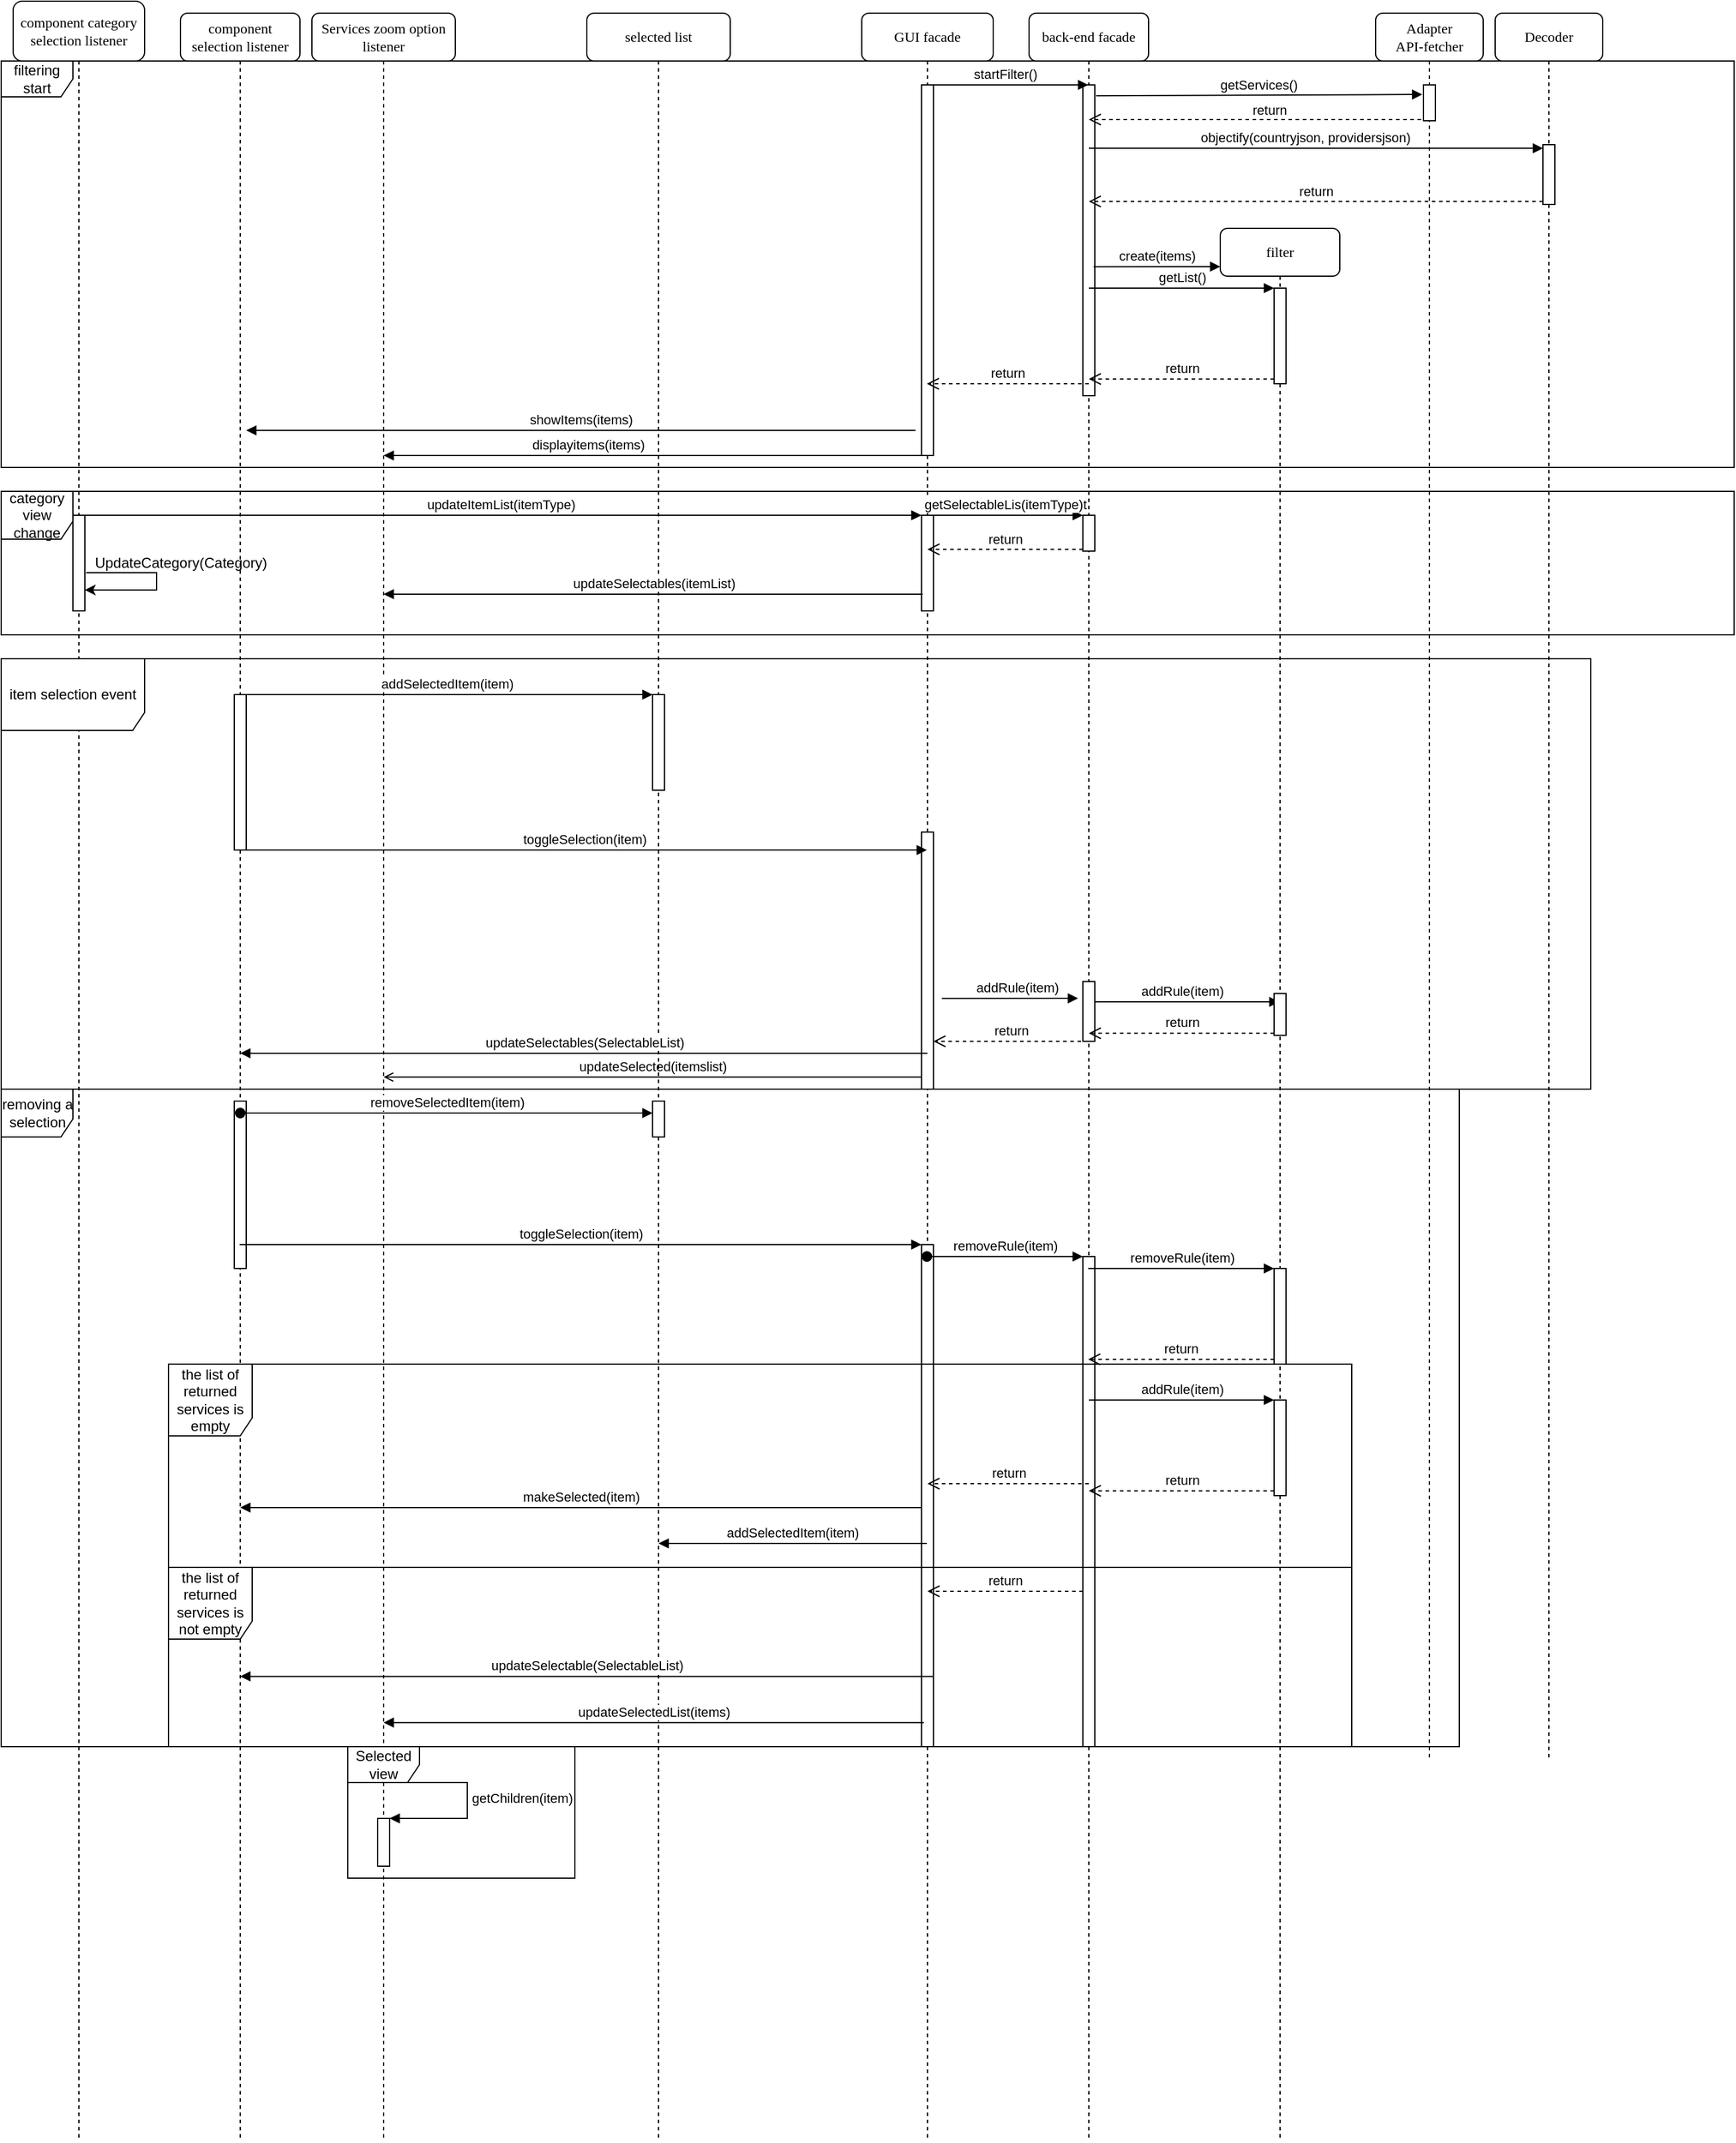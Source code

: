 <mxfile version="18.2.0" type="github">
  <diagram name="Page-1" id="13e1069c-82ec-6db2-03f1-153e76fe0fe0">
    <mxGraphModel dx="2276" dy="517" grid="1" gridSize="10" guides="1" tooltips="1" connect="1" arrows="1" fold="1" page="1" pageScale="1" pageWidth="1100" pageHeight="850" background="none" math="0" shadow="0">
      <root>
        <mxCell id="0" />
        <mxCell id="1" parent="0" />
        <mxCell id="7baba1c4bc27f4b0-2" value="Services zoom option listener" style="shape=umlLifeline;perimeter=lifelinePerimeter;whiteSpace=wrap;html=1;container=1;collapsible=0;recursiveResize=0;outlineConnect=0;rounded=1;shadow=0;comic=0;labelBackgroundColor=none;strokeWidth=1;fontFamily=Verdana;fontSize=12;align=center;" parent="1" vertex="1">
          <mxGeometry x="70" y="500" width="120" height="1780" as="geometry" />
        </mxCell>
        <mxCell id="rIxlhnQxZbPpuqp4VgZC-11" value="" style="html=1;points=[];perimeter=orthogonalPerimeter;" vertex="1" parent="7baba1c4bc27f4b0-2">
          <mxGeometry x="55" y="1510" width="10" height="40" as="geometry" />
        </mxCell>
        <mxCell id="rIxlhnQxZbPpuqp4VgZC-12" value="getChildren(item)" style="edgeStyle=orthogonalEdgeStyle;html=1;align=left;spacingLeft=2;endArrow=block;rounded=0;entryX=1;entryY=0;" edge="1" target="rIxlhnQxZbPpuqp4VgZC-11" parent="7baba1c4bc27f4b0-2" source="7baba1c4bc27f4b0-2">
          <mxGeometry relative="1" as="geometry">
            <mxPoint x="320" y="1480" as="sourcePoint" />
            <Array as="points">
              <mxPoint x="130" y="1480" />
              <mxPoint x="130" y="1510" />
            </Array>
          </mxGeometry>
        </mxCell>
        <mxCell id="7baba1c4bc27f4b0-3" value="selected list" style="shape=umlLifeline;perimeter=lifelinePerimeter;whiteSpace=wrap;html=1;container=1;collapsible=0;recursiveResize=0;outlineConnect=0;rounded=1;shadow=0;comic=0;labelBackgroundColor=none;strokeWidth=1;fontFamily=Verdana;fontSize=12;align=center;" parent="1" vertex="1">
          <mxGeometry x="300" y="500" width="120" height="1780" as="geometry" />
        </mxCell>
        <mxCell id="A2il4XtOZDyBoMQwtoZe-37" value="" style="html=1;points=[];perimeter=orthogonalPerimeter;" parent="7baba1c4bc27f4b0-3" vertex="1">
          <mxGeometry x="55" y="570" width="10" height="80" as="geometry" />
        </mxCell>
        <mxCell id="DnMo0Ate2NdBYwA-RyRV-13" value="" style="html=1;points=[];perimeter=orthogonalPerimeter;" parent="7baba1c4bc27f4b0-3" vertex="1">
          <mxGeometry x="55" y="910" width="10" height="30" as="geometry" />
        </mxCell>
        <mxCell id="7baba1c4bc27f4b0-4" value="GUI facade" style="shape=umlLifeline;perimeter=lifelinePerimeter;whiteSpace=wrap;html=1;container=1;collapsible=0;recursiveResize=0;outlineConnect=0;rounded=1;shadow=0;comic=0;labelBackgroundColor=none;strokeWidth=1;fontFamily=Verdana;fontSize=12;align=center;" parent="1" vertex="1">
          <mxGeometry x="530" y="500" width="110" height="1780" as="geometry" />
        </mxCell>
        <mxCell id="A2il4XtOZDyBoMQwtoZe-4" value="" style="rounded=0;whiteSpace=wrap;html=1;" parent="7baba1c4bc27f4b0-4" vertex="1">
          <mxGeometry x="50" y="60" width="10" height="310" as="geometry" />
        </mxCell>
        <mxCell id="A2il4XtOZDyBoMQwtoZe-42" value="" style="html=1;points=[];perimeter=orthogonalPerimeter;" parent="7baba1c4bc27f4b0-4" vertex="1">
          <mxGeometry x="50" y="685" width="10" height="215" as="geometry" />
        </mxCell>
        <mxCell id="DnMo0Ate2NdBYwA-RyRV-2" value="" style="html=1;points=[];perimeter=orthogonalPerimeter;" parent="7baba1c4bc27f4b0-4" vertex="1">
          <mxGeometry x="50" y="1030" width="10" height="420" as="geometry" />
        </mxCell>
        <mxCell id="DnMo0Ate2NdBYwA-RyRV-22" value="makeSelected(item)" style="html=1;verticalAlign=bottom;endArrow=block;rounded=0;" parent="7baba1c4bc27f4b0-4" target="7baba1c4bc27f4b0-8" edge="1">
          <mxGeometry width="80" relative="1" as="geometry">
            <mxPoint x="50" y="1250" as="sourcePoint" />
            <mxPoint x="-30" y="1250" as="targetPoint" />
          </mxGeometry>
        </mxCell>
        <mxCell id="rIxlhnQxZbPpuqp4VgZC-2" value="" style="html=1;points=[];perimeter=orthogonalPerimeter;" vertex="1" parent="7baba1c4bc27f4b0-4">
          <mxGeometry x="50" y="420" width="10" height="80" as="geometry" />
        </mxCell>
        <mxCell id="7baba1c4bc27f4b0-5" value="back-end facade" style="shape=umlLifeline;perimeter=lifelinePerimeter;whiteSpace=wrap;html=1;container=1;collapsible=0;recursiveResize=0;outlineConnect=0;rounded=1;shadow=0;comic=0;labelBackgroundColor=none;strokeWidth=1;fontFamily=Verdana;fontSize=12;align=center;" parent="1" vertex="1">
          <mxGeometry x="670" y="500" width="100" height="1780" as="geometry" />
        </mxCell>
        <mxCell id="A2il4XtOZDyBoMQwtoZe-20" value="" style="html=1;points=[];perimeter=orthogonalPerimeter;" parent="7baba1c4bc27f4b0-5" vertex="1">
          <mxGeometry x="45" y="60" width="10" height="260" as="geometry" />
        </mxCell>
        <mxCell id="_kfR-0WJ66qb-hTr2rVh-1" value="addRule(item)" style="html=1;verticalAlign=bottom;endArrow=block;rounded=0;" parent="7baba1c4bc27f4b0-5" target="7baba1c4bc27f4b0-6" edge="1">
          <mxGeometry width="80" relative="1" as="geometry">
            <mxPoint x="45" y="827" as="sourcePoint" />
            <mxPoint x="125" y="827" as="targetPoint" />
          </mxGeometry>
        </mxCell>
        <mxCell id="_kfR-0WJ66qb-hTr2rVh-4" value="" style="html=1;points=[];perimeter=orthogonalPerimeter;" parent="7baba1c4bc27f4b0-5" vertex="1">
          <mxGeometry x="45" y="810" width="10" height="50" as="geometry" />
        </mxCell>
        <mxCell id="DnMo0Ate2NdBYwA-RyRV-5" value="" style="html=1;points=[];perimeter=orthogonalPerimeter;" parent="7baba1c4bc27f4b0-5" vertex="1">
          <mxGeometry x="45" y="1040" width="10" height="410" as="geometry" />
        </mxCell>
        <mxCell id="DnMo0Ate2NdBYwA-RyRV-26" value="return" style="html=1;verticalAlign=bottom;endArrow=open;dashed=1;endSize=8;rounded=0;" parent="7baba1c4bc27f4b0-5" target="7baba1c4bc27f4b0-4" edge="1">
          <mxGeometry relative="1" as="geometry">
            <mxPoint x="45" y="1320" as="sourcePoint" />
            <mxPoint x="-35" y="1320" as="targetPoint" />
          </mxGeometry>
        </mxCell>
        <mxCell id="rIxlhnQxZbPpuqp4VgZC-5" value="" style="html=1;points=[];perimeter=orthogonalPerimeter;" vertex="1" parent="7baba1c4bc27f4b0-5">
          <mxGeometry x="45" y="420" width="10" height="30" as="geometry" />
        </mxCell>
        <mxCell id="7baba1c4bc27f4b0-6" value="filter" style="shape=umlLifeline;perimeter=lifelinePerimeter;whiteSpace=wrap;html=1;container=1;collapsible=0;recursiveResize=0;outlineConnect=0;rounded=1;shadow=0;comic=0;labelBackgroundColor=none;strokeWidth=1;fontFamily=Verdana;fontSize=12;align=center;" parent="1" vertex="1">
          <mxGeometry x="830" y="680" width="100" height="1600" as="geometry" />
        </mxCell>
        <mxCell id="A2il4XtOZDyBoMQwtoZe-17" value="" style="html=1;points=[];perimeter=orthogonalPerimeter;" parent="7baba1c4bc27f4b0-6" vertex="1">
          <mxGeometry x="45" y="50" width="10" height="80" as="geometry" />
        </mxCell>
        <mxCell id="A2il4XtOZDyBoMQwtoZe-50" value="" style="html=1;points=[];perimeter=orthogonalPerimeter;" parent="7baba1c4bc27f4b0-6" vertex="1">
          <mxGeometry x="45" y="640" width="10" height="35" as="geometry" />
        </mxCell>
        <mxCell id="DnMo0Ate2NdBYwA-RyRV-9" value="" style="html=1;points=[];perimeter=orthogonalPerimeter;" parent="7baba1c4bc27f4b0-6" vertex="1">
          <mxGeometry x="45" y="870" width="10" height="80" as="geometry" />
        </mxCell>
        <mxCell id="DnMo0Ate2NdBYwA-RyRV-18" value="" style="html=1;points=[];perimeter=orthogonalPerimeter;" parent="7baba1c4bc27f4b0-6" vertex="1">
          <mxGeometry x="45" y="980" width="10" height="80" as="geometry" />
        </mxCell>
        <mxCell id="7baba1c4bc27f4b0-7" value="&lt;div&gt;Adapter&lt;/div&gt;&lt;div&gt;API-fetcher&lt;/div&gt;" style="shape=umlLifeline;perimeter=lifelinePerimeter;whiteSpace=wrap;html=1;container=1;collapsible=0;recursiveResize=0;outlineConnect=0;rounded=1;shadow=0;comic=0;labelBackgroundColor=none;strokeWidth=1;fontFamily=Verdana;fontSize=12;align=center;" parent="1" vertex="1">
          <mxGeometry x="960" y="500" width="90" height="1460" as="geometry" />
        </mxCell>
        <mxCell id="A2il4XtOZDyBoMQwtoZe-36" value="" style="html=1;points=[];perimeter=orthogonalPerimeter;" parent="7baba1c4bc27f4b0-7" vertex="1">
          <mxGeometry x="40" y="60" width="10" height="30" as="geometry" />
        </mxCell>
        <mxCell id="7baba1c4bc27f4b0-8" value="component selection listener" style="shape=umlLifeline;perimeter=lifelinePerimeter;whiteSpace=wrap;html=1;container=1;collapsible=0;recursiveResize=0;outlineConnect=0;rounded=1;shadow=0;comic=0;labelBackgroundColor=none;strokeWidth=1;fontFamily=Verdana;fontSize=12;align=center;" parent="1" vertex="1">
          <mxGeometry x="-40" y="500" width="100" height="1780" as="geometry" />
        </mxCell>
        <mxCell id="A2il4XtOZDyBoMQwtoZe-40" value="" style="html=1;points=[];perimeter=orthogonalPerimeter;" parent="7baba1c4bc27f4b0-8" vertex="1">
          <mxGeometry x="45" y="570" width="10" height="130" as="geometry" />
        </mxCell>
        <mxCell id="DnMo0Ate2NdBYwA-RyRV-15" value="" style="html=1;points=[];perimeter=orthogonalPerimeter;" parent="7baba1c4bc27f4b0-8" vertex="1">
          <mxGeometry x="45" y="910" width="10" height="140" as="geometry" />
        </mxCell>
        <mxCell id="F9nA0inBSzudjQZXVVhW-46" value="return" style="html=1;verticalAlign=bottom;endArrow=open;dashed=1;endSize=8;rounded=0;exitX=-0.2;exitY=0.967;exitDx=0;exitDy=0;exitPerimeter=0;" parent="1" target="7baba1c4bc27f4b0-5" edge="1" source="A2il4XtOZDyBoMQwtoZe-36">
          <mxGeometry x="-0.081" y="1" relative="1" as="geometry">
            <mxPoint x="1010" y="650" as="sourcePoint" />
            <mxPoint x="900" y="650" as="targetPoint" />
            <Array as="points">
              <mxPoint x="960" y="589" />
            </Array>
            <mxPoint as="offset" />
          </mxGeometry>
        </mxCell>
        <mxCell id="F9nA0inBSzudjQZXVVhW-48" value="return" style="html=1;verticalAlign=bottom;endArrow=open;dashed=1;endSize=8;rounded=0;" parent="1" edge="1">
          <mxGeometry relative="1" as="geometry">
            <mxPoint x="720" y="810" as="sourcePoint" />
            <mxPoint x="584.5" y="810" as="targetPoint" />
          </mxGeometry>
        </mxCell>
        <mxCell id="F9nA0inBSzudjQZXVVhW-49" value="showItems(items)" style="html=1;verticalAlign=bottom;endArrow=block;rounded=0;" parent="1" edge="1">
          <mxGeometry width="80" relative="1" as="geometry">
            <mxPoint x="575" y="849" as="sourcePoint" />
            <mxPoint x="15" y="849" as="targetPoint" />
          </mxGeometry>
        </mxCell>
        <mxCell id="A2il4XtOZDyBoMQwtoZe-8" value="create(items)" style="html=1;verticalAlign=bottom;endArrow=block;rounded=0;exitX=0.9;exitY=0.585;exitDx=0;exitDy=0;exitPerimeter=0;" parent="1" source="A2il4XtOZDyBoMQwtoZe-20" edge="1">
          <mxGeometry width="80" relative="1" as="geometry">
            <mxPoint x="715" y="600" as="sourcePoint" />
            <mxPoint x="830" y="712" as="targetPoint" />
            <Array as="points">
              <mxPoint x="800" y="712" />
            </Array>
          </mxGeometry>
        </mxCell>
        <mxCell id="A2il4XtOZDyBoMQwtoZe-10" value="Decoder" style="shape=umlLifeline;perimeter=lifelinePerimeter;whiteSpace=wrap;html=1;container=1;collapsible=0;recursiveResize=0;outlineConnect=0;rounded=1;shadow=0;comic=0;labelBackgroundColor=none;strokeWidth=1;fontFamily=Verdana;fontSize=12;align=center;" parent="1" vertex="1">
          <mxGeometry x="1060" y="500" width="90" height="1460" as="geometry" />
        </mxCell>
        <mxCell id="A2il4XtOZDyBoMQwtoZe-13" value="" style="html=1;points=[];perimeter=orthogonalPerimeter;" parent="A2il4XtOZDyBoMQwtoZe-10" vertex="1">
          <mxGeometry x="40" y="110" width="10" height="50" as="geometry" />
        </mxCell>
        <mxCell id="A2il4XtOZDyBoMQwtoZe-14" value="objectify(countryjson, providersjson)" style="html=1;verticalAlign=bottom;endArrow=block;rounded=0;entryX=0;entryY=0.06;entryDx=0;entryDy=0;entryPerimeter=0;" parent="1" target="A2il4XtOZDyBoMQwtoZe-13" edge="1" source="7baba1c4bc27f4b0-5">
          <mxGeometry x="-0.051" relative="1" as="geometry">
            <mxPoint x="879.5" y="670" as="sourcePoint" />
            <mxPoint as="offset" />
          </mxGeometry>
        </mxCell>
        <mxCell id="A2il4XtOZDyBoMQwtoZe-15" value="return" style="html=1;verticalAlign=bottom;endArrow=open;dashed=1;endSize=8;exitX=0;exitY=0.95;rounded=0;" parent="1" source="A2il4XtOZDyBoMQwtoZe-13" target="7baba1c4bc27f4b0-5" edge="1">
          <mxGeometry relative="1" as="geometry">
            <mxPoint x="879.5" y="746" as="targetPoint" />
          </mxGeometry>
        </mxCell>
        <mxCell id="A2il4XtOZDyBoMQwtoZe-18" value="getList()" style="html=1;verticalAlign=bottom;endArrow=block;entryX=0;entryY=0;rounded=0;" parent="1" source="7baba1c4bc27f4b0-5" target="A2il4XtOZDyBoMQwtoZe-17" edge="1">
          <mxGeometry relative="1" as="geometry">
            <mxPoint x="805" y="740" as="sourcePoint" />
          </mxGeometry>
        </mxCell>
        <mxCell id="A2il4XtOZDyBoMQwtoZe-19" value="return" style="html=1;verticalAlign=bottom;endArrow=open;dashed=1;endSize=8;exitX=0;exitY=0.95;rounded=0;" parent="1" source="A2il4XtOZDyBoMQwtoZe-17" target="7baba1c4bc27f4b0-5" edge="1">
          <mxGeometry relative="1" as="geometry">
            <mxPoint x="805" y="816" as="targetPoint" />
          </mxGeometry>
        </mxCell>
        <mxCell id="A2il4XtOZDyBoMQwtoZe-22" value="component category selection listener" style="shape=umlLifeline;perimeter=lifelinePerimeter;whiteSpace=wrap;html=1;container=1;collapsible=0;recursiveResize=0;outlineConnect=0;rounded=1;shadow=0;comic=0;labelBackgroundColor=none;strokeWidth=1;fontFamily=Verdana;fontSize=12;align=center;size=50;" parent="1" vertex="1">
          <mxGeometry x="-180" y="490" width="110" height="1790" as="geometry" />
        </mxCell>
        <mxCell id="A2il4XtOZDyBoMQwtoZe-23" value="filtering start" style="shape=umlFrame;whiteSpace=wrap;html=1;" parent="1" vertex="1">
          <mxGeometry x="-190" y="540" width="1450" height="340" as="geometry" />
        </mxCell>
        <mxCell id="A2il4XtOZDyBoMQwtoZe-24" value="category view change" style="shape=umlFrame;whiteSpace=wrap;html=1;width=60;height=40;" parent="1" vertex="1">
          <mxGeometry x="-190" y="900" width="1450" height="120" as="geometry" />
        </mxCell>
        <mxCell id="A2il4XtOZDyBoMQwtoZe-25" value="" style="html=1;points=[];perimeter=orthogonalPerimeter;" parent="1" vertex="1">
          <mxGeometry x="-130" y="920" width="10" height="80" as="geometry" />
        </mxCell>
        <mxCell id="A2il4XtOZDyBoMQwtoZe-33" value="" style="edgeStyle=elbowEdgeStyle;elbow=horizontal;endArrow=classic;html=1;rounded=0;exitX=1.1;exitY=0.6;exitDx=0;exitDy=0;exitPerimeter=0;" parent="1" edge="1" source="A2il4XtOZDyBoMQwtoZe-25">
          <mxGeometry width="50" height="50" relative="1" as="geometry">
            <mxPoint x="-120" y="937.5" as="sourcePoint" />
            <mxPoint x="-120" y="982.5" as="targetPoint" />
            <Array as="points">
              <mxPoint x="-60" y="962.5" />
            </Array>
          </mxGeometry>
        </mxCell>
        <mxCell id="A2il4XtOZDyBoMQwtoZe-35" value="UpdateCategory(Category)" style="text;html=1;align=center;verticalAlign=middle;resizable=0;points=[];autosize=1;strokeColor=none;fillColor=none;" parent="1" vertex="1">
          <mxGeometry x="-120" y="950" width="160" height="20" as="geometry" />
        </mxCell>
        <mxCell id="A2il4XtOZDyBoMQwtoZe-38" value="addSelectedItem(item)" style="html=1;verticalAlign=bottom;endArrow=block;entryX=0;entryY=0;rounded=0;" parent="1" source="7baba1c4bc27f4b0-8" target="A2il4XtOZDyBoMQwtoZe-37" edge="1">
          <mxGeometry relative="1" as="geometry">
            <mxPoint x="280" y="1070" as="sourcePoint" />
          </mxGeometry>
        </mxCell>
        <mxCell id="A2il4XtOZDyBoMQwtoZe-41" value="toggleSelection(item)" style="html=1;verticalAlign=bottom;endArrow=block;rounded=0;" parent="1" target="7baba1c4bc27f4b0-4" edge="1">
          <mxGeometry width="80" relative="1" as="geometry">
            <mxPoint x="10" y="1200" as="sourcePoint" />
            <mxPoint x="90" y="1200" as="targetPoint" />
          </mxGeometry>
        </mxCell>
        <mxCell id="A2il4XtOZDyBoMQwtoZe-51" value="addRule(item)" style="html=1;verticalAlign=bottom;endArrow=block;rounded=0;exitX=1.7;exitY=0.647;exitDx=0;exitDy=0;exitPerimeter=0;entryX=-0.4;entryY=0.28;entryDx=0;entryDy=0;entryPerimeter=0;" parent="1" source="A2il4XtOZDyBoMQwtoZe-42" target="_kfR-0WJ66qb-hTr2rVh-4" edge="1">
          <mxGeometry x="0.105" relative="1" as="geometry">
            <mxPoint x="805" y="1275" as="sourcePoint" />
            <mxPoint as="offset" />
          </mxGeometry>
        </mxCell>
        <mxCell id="A2il4XtOZDyBoMQwtoZe-52" value="return" style="html=1;verticalAlign=bottom;endArrow=open;dashed=1;endSize=8;exitX=0;exitY=0.95;rounded=0;" parent="1" source="A2il4XtOZDyBoMQwtoZe-50" target="7baba1c4bc27f4b0-5" edge="1">
          <mxGeometry relative="1" as="geometry">
            <mxPoint x="805" y="1351" as="targetPoint" />
          </mxGeometry>
        </mxCell>
        <mxCell id="A2il4XtOZDyBoMQwtoZe-53" value="updateSelectables(SelectableList)" style="html=1;verticalAlign=bottom;endArrow=block;rounded=0;" parent="1" target="7baba1c4bc27f4b0-8" edge="1">
          <mxGeometry width="80" relative="1" as="geometry">
            <mxPoint x="585" y="1370" as="sourcePoint" />
            <mxPoint x="505" y="1370" as="targetPoint" />
          </mxGeometry>
        </mxCell>
        <mxCell id="A2il4XtOZDyBoMQwtoZe-56" value="item selection event" style="shape=umlFrame;whiteSpace=wrap;html=1;width=120;height=60;" parent="1" vertex="1">
          <mxGeometry x="-190" y="1040" width="1330" height="360" as="geometry" />
        </mxCell>
        <mxCell id="A2il4XtOZDyBoMQwtoZe-69" value="Selected view" style="shape=umlFrame;whiteSpace=wrap;html=1;" parent="1" vertex="1">
          <mxGeometry x="100" y="1950" width="190" height="110" as="geometry" />
        </mxCell>
        <mxCell id="F9nA0inBSzudjQZXVVhW-44" value="&lt;div&gt;startFilter()&lt;/div&gt;" style="html=1;verticalAlign=bottom;endArrow=block;rounded=0;" parent="1" edge="1">
          <mxGeometry width="80" relative="1" as="geometry">
            <mxPoint x="580" y="560" as="sourcePoint" />
            <mxPoint x="719.5" y="560" as="targetPoint" />
          </mxGeometry>
        </mxCell>
        <mxCell id="F9nA0inBSzudjQZXVVhW-50" value="displayitems(items)" style="html=1;verticalAlign=bottom;endArrow=block;rounded=0;" parent="1" edge="1">
          <mxGeometry x="0.243" width="80" relative="1" as="geometry">
            <mxPoint x="580" y="870" as="sourcePoint" />
            <mxPoint x="130" y="870" as="targetPoint" />
            <Array as="points">
              <mxPoint x="440" y="870" />
              <mxPoint x="410" y="870" />
            </Array>
            <mxPoint as="offset" />
          </mxGeometry>
        </mxCell>
        <mxCell id="_kfR-0WJ66qb-hTr2rVh-2" value="return" style="html=1;verticalAlign=bottom;endArrow=open;dashed=1;endSize=8;rounded=0;" parent="1" source="7baba1c4bc27f4b0-5" edge="1">
          <mxGeometry relative="1" as="geometry">
            <mxPoint x="670" y="1360" as="sourcePoint" />
            <mxPoint x="590" y="1360" as="targetPoint" />
          </mxGeometry>
        </mxCell>
        <mxCell id="DnMo0Ate2NdBYwA-RyRV-3" value="toggleSelection(item)" style="html=1;verticalAlign=bottom;endArrow=block;entryX=0;entryY=0;rounded=0;" parent="1" target="DnMo0Ate2NdBYwA-RyRV-2" edge="1">
          <mxGeometry relative="1" as="geometry">
            <mxPoint x="9.5" y="1530.0" as="sourcePoint" />
          </mxGeometry>
        </mxCell>
        <mxCell id="DnMo0Ate2NdBYwA-RyRV-6" value="removeRule(item)" style="html=1;verticalAlign=bottom;startArrow=oval;endArrow=block;startSize=8;rounded=0;" parent="1" target="DnMo0Ate2NdBYwA-RyRV-5" edge="1">
          <mxGeometry relative="1" as="geometry">
            <mxPoint x="584.5" y="1540" as="sourcePoint" />
          </mxGeometry>
        </mxCell>
        <mxCell id="DnMo0Ate2NdBYwA-RyRV-10" value="removeRule(item)" style="html=1;verticalAlign=bottom;endArrow=block;entryX=0;entryY=0;rounded=0;" parent="1" target="DnMo0Ate2NdBYwA-RyRV-9" edge="1">
          <mxGeometry relative="1" as="geometry">
            <mxPoint x="719.5" y="1550" as="sourcePoint" />
          </mxGeometry>
        </mxCell>
        <mxCell id="DnMo0Ate2NdBYwA-RyRV-11" value="return" style="html=1;verticalAlign=bottom;endArrow=open;dashed=1;endSize=8;exitX=0;exitY=0.95;rounded=0;" parent="1" source="DnMo0Ate2NdBYwA-RyRV-9" edge="1">
          <mxGeometry relative="1" as="geometry">
            <mxPoint x="719.5" y="1626" as="targetPoint" />
          </mxGeometry>
        </mxCell>
        <mxCell id="DnMo0Ate2NdBYwA-RyRV-14" value="removeSelectedItem(item)" style="html=1;verticalAlign=bottom;startArrow=oval;endArrow=block;startSize=8;rounded=0;" parent="1" source="7baba1c4bc27f4b0-8" target="DnMo0Ate2NdBYwA-RyRV-13" edge="1">
          <mxGeometry relative="1" as="geometry">
            <mxPoint x="295" y="1400" as="sourcePoint" />
            <Array as="points">
              <mxPoint x="120" y="1420" />
            </Array>
          </mxGeometry>
        </mxCell>
        <mxCell id="DnMo0Ate2NdBYwA-RyRV-19" value="addRule(item)" style="html=1;verticalAlign=bottom;endArrow=block;entryX=0;entryY=0;rounded=0;" parent="1" source="7baba1c4bc27f4b0-5" target="DnMo0Ate2NdBYwA-RyRV-18" edge="1">
          <mxGeometry relative="1" as="geometry">
            <mxPoint x="410" y="1710" as="sourcePoint" />
          </mxGeometry>
        </mxCell>
        <mxCell id="DnMo0Ate2NdBYwA-RyRV-20" value="return" style="html=1;verticalAlign=bottom;endArrow=open;dashed=1;endSize=8;exitX=0;exitY=0.95;rounded=0;" parent="1" source="DnMo0Ate2NdBYwA-RyRV-18" target="7baba1c4bc27f4b0-5" edge="1">
          <mxGeometry relative="1" as="geometry">
            <mxPoint x="410" y="1786" as="targetPoint" />
          </mxGeometry>
        </mxCell>
        <mxCell id="DnMo0Ate2NdBYwA-RyRV-21" value="return" style="html=1;verticalAlign=bottom;endArrow=open;dashed=1;endSize=8;rounded=0;" parent="1" target="7baba1c4bc27f4b0-4" edge="1">
          <mxGeometry relative="1" as="geometry">
            <mxPoint x="720" y="1730" as="sourcePoint" />
            <mxPoint x="640" y="1730" as="targetPoint" />
            <Array as="points">
              <mxPoint x="690" y="1730" />
            </Array>
          </mxGeometry>
        </mxCell>
        <mxCell id="DnMo0Ate2NdBYwA-RyRV-24" value="addSelectedItem(item)" style="html=1;verticalAlign=bottom;endArrow=block;rounded=0;" parent="1" source="7baba1c4bc27f4b0-4" target="7baba1c4bc27f4b0-3" edge="1">
          <mxGeometry width="80" relative="1" as="geometry">
            <mxPoint x="490" y="1810" as="sourcePoint" />
            <mxPoint x="410" y="1810" as="targetPoint" />
            <Array as="points">
              <mxPoint x="550" y="1780" />
            </Array>
          </mxGeometry>
        </mxCell>
        <mxCell id="DnMo0Ate2NdBYwA-RyRV-25" value="the list of returned services is empty" style="shape=umlFrame;whiteSpace=wrap;html=1;width=70;height=60;" parent="1" vertex="1">
          <mxGeometry x="-50" y="1630" width="990" height="170" as="geometry" />
        </mxCell>
        <mxCell id="DnMo0Ate2NdBYwA-RyRV-28" value="updateSelectable(SelectableList)" style="html=1;verticalAlign=bottom;endArrow=block;rounded=0;exitX=1;exitY=0.86;exitDx=0;exitDy=0;exitPerimeter=0;" parent="1" source="DnMo0Ate2NdBYwA-RyRV-2" target="7baba1c4bc27f4b0-8" edge="1">
          <mxGeometry width="80" relative="1" as="geometry">
            <mxPoint x="440" y="1890" as="sourcePoint" />
            <mxPoint x="520" y="1890" as="targetPoint" />
          </mxGeometry>
        </mxCell>
        <mxCell id="DnMo0Ate2NdBYwA-RyRV-29" value="the list of returned services is not empty" style="shape=umlFrame;whiteSpace=wrap;html=1;width=70;height=60;" parent="1" vertex="1">
          <mxGeometry x="-50" y="1800" width="990" height="150" as="geometry" />
        </mxCell>
        <mxCell id="rIxlhnQxZbPpuqp4VgZC-1" value="updateSelected(itemslist)" style="html=1;verticalAlign=bottom;labelBackgroundColor=none;endArrow=open;endFill=0;rounded=0;exitX=0;exitY=0.953;exitDx=0;exitDy=0;exitPerimeter=0;" edge="1" parent="1" source="A2il4XtOZDyBoMQwtoZe-42" target="7baba1c4bc27f4b0-2">
          <mxGeometry width="160" relative="1" as="geometry">
            <mxPoint x="380" y="1250" as="sourcePoint" />
            <mxPoint x="540" y="1250" as="targetPoint" />
          </mxGeometry>
        </mxCell>
        <mxCell id="A2il4XtOZDyBoMQwtoZe-12" value="getServices()" style="html=1;verticalAlign=bottom;endArrow=block;rounded=0;exitX=1.1;exitY=0.035;exitDx=0;exitDy=0;exitPerimeter=0;entryX=-0.1;entryY=0.267;entryDx=0;entryDy=0;entryPerimeter=0;" parent="1" target="A2il4XtOZDyBoMQwtoZe-36" edge="1" source="A2il4XtOZDyBoMQwtoZe-20">
          <mxGeometry width="80" relative="1" as="geometry">
            <mxPoint x="880" y="624.5" as="sourcePoint" />
            <mxPoint x="960" y="624.5" as="targetPoint" />
            <Array as="points" />
          </mxGeometry>
        </mxCell>
        <mxCell id="rIxlhnQxZbPpuqp4VgZC-3" value="updateItemList(itemType)" style="html=1;verticalAlign=bottom;endArrow=block;entryX=0;entryY=0;rounded=0;" edge="1" target="rIxlhnQxZbPpuqp4VgZC-2" parent="1" source="A2il4XtOZDyBoMQwtoZe-22">
          <mxGeometry relative="1" as="geometry">
            <mxPoint x="645" y="920" as="sourcePoint" />
          </mxGeometry>
        </mxCell>
        <mxCell id="rIxlhnQxZbPpuqp4VgZC-7" value="return" style="html=1;verticalAlign=bottom;endArrow=open;dashed=1;endSize=8;exitX=0;exitY=0.95;rounded=0;" edge="1" source="rIxlhnQxZbPpuqp4VgZC-5" parent="1" target="7baba1c4bc27f4b0-4">
          <mxGeometry relative="1" as="geometry">
            <mxPoint x="645" y="996" as="targetPoint" />
          </mxGeometry>
        </mxCell>
        <mxCell id="rIxlhnQxZbPpuqp4VgZC-6" value="getSelectableLis(itemType)t" style="html=1;verticalAlign=bottom;endArrow=block;entryX=0;entryY=0;rounded=0;" edge="1" target="rIxlhnQxZbPpuqp4VgZC-5" parent="1" source="7baba1c4bc27f4b0-4">
          <mxGeometry relative="1" as="geometry">
            <mxPoint x="645" y="920" as="sourcePoint" />
          </mxGeometry>
        </mxCell>
        <mxCell id="rIxlhnQxZbPpuqp4VgZC-8" value="updateSelectables(itemList)" style="html=1;verticalAlign=bottom;endArrow=block;rounded=0;exitX=0.1;exitY=0.825;exitDx=0;exitDy=0;exitPerimeter=0;" edge="1" parent="1" source="rIxlhnQxZbPpuqp4VgZC-2" target="7baba1c4bc27f4b0-2">
          <mxGeometry width="80" relative="1" as="geometry">
            <mxPoint x="330" y="1030" as="sourcePoint" />
            <mxPoint x="410" y="1030" as="targetPoint" />
          </mxGeometry>
        </mxCell>
        <mxCell id="rIxlhnQxZbPpuqp4VgZC-9" value="&lt;div&gt;removing a &lt;br&gt;&lt;/div&gt;&lt;div&gt;selection&lt;br&gt;&lt;/div&gt;" style="shape=umlFrame;tabPosition=left;html=1;boundedLbl=1;labelInHeader=1;width=60;height=40;" vertex="1" parent="1">
          <mxGeometry x="-190" y="1400" width="1220" height="550" as="geometry" />
        </mxCell>
        <mxCell id="rIxlhnQxZbPpuqp4VgZC-13" value="updateSelectedList(items)" style="html=1;verticalAlign=bottom;endArrow=block;rounded=0;exitX=0.2;exitY=0.952;exitDx=0;exitDy=0;exitPerimeter=0;" edge="1" parent="1" source="DnMo0Ate2NdBYwA-RyRV-2" target="7baba1c4bc27f4b0-2">
          <mxGeometry width="80" relative="1" as="geometry">
            <mxPoint x="420" y="1840" as="sourcePoint" />
            <mxPoint x="500" y="1840" as="targetPoint" />
          </mxGeometry>
        </mxCell>
      </root>
    </mxGraphModel>
  </diagram>
</mxfile>
